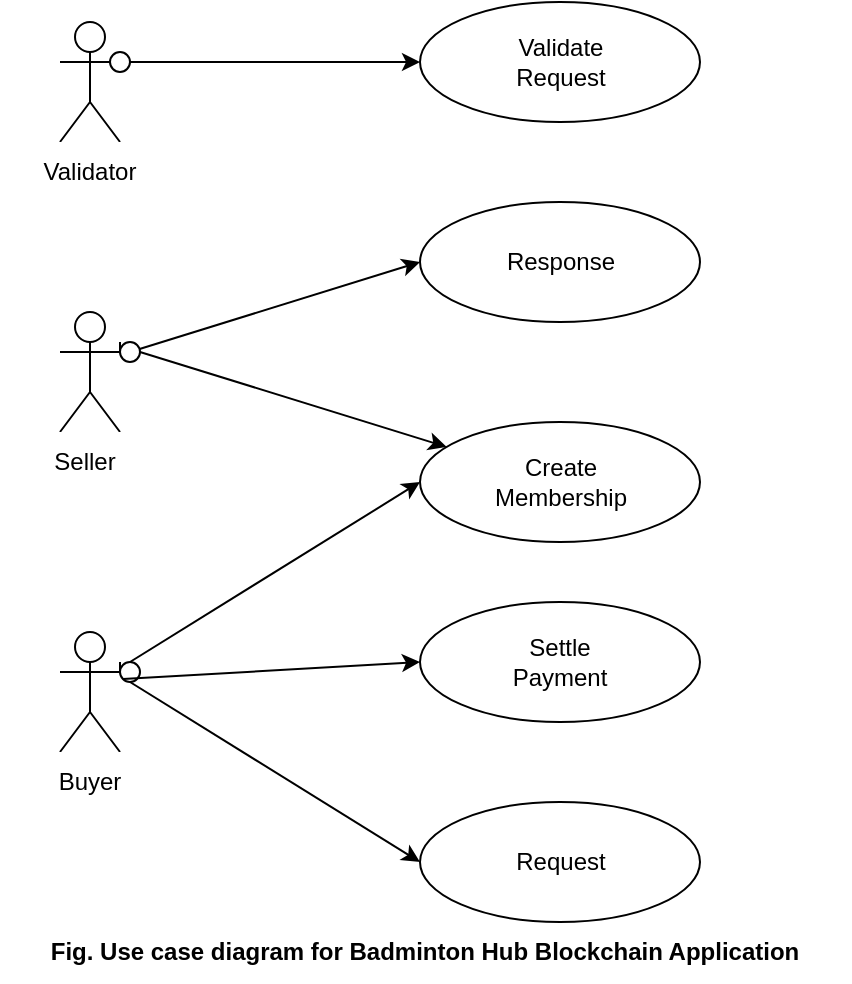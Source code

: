 <mxfile version="16.6.4" type="github">
  <diagram id="mVrhydkxD0Cs-GL3BYvf" name="Page-1">
    <mxGraphModel dx="978" dy="575" grid="1" gridSize="10" guides="1" tooltips="1" connect="1" arrows="1" fold="1" page="1" pageScale="1" pageWidth="850" pageHeight="1100" math="0" shadow="0">
      <root>
        <mxCell id="0" />
        <mxCell id="1" parent="0" />
        <mxCell id="FAFSozOND5ChxRqs9UHx-34" value="`" style="shape=umlActor;verticalLabelPosition=bottom;verticalAlign=top;html=1;outlineConnect=0;" parent="1" vertex="1">
          <mxGeometry x="150" y="175" width="30" height="60" as="geometry" />
        </mxCell>
        <mxCell id="FAFSozOND5ChxRqs9UHx-35" value="Actor" style="shape=umlActor;verticalLabelPosition=bottom;verticalAlign=top;html=1;outlineConnect=0;" parent="1" vertex="1">
          <mxGeometry x="150" y="335" width="30" height="60" as="geometry" />
        </mxCell>
        <mxCell id="FAFSozOND5ChxRqs9UHx-36" value="Actor" style="shape=umlActor;verticalLabelPosition=bottom;verticalAlign=top;html=1;outlineConnect=0;" parent="1" vertex="1">
          <mxGeometry x="150" y="30" width="30" height="60" as="geometry" />
        </mxCell>
        <mxCell id="FAFSozOND5ChxRqs9UHx-37" value="" style="ellipse;whiteSpace=wrap;html=1;" parent="1" vertex="1">
          <mxGeometry x="330" y="230" width="140" height="60" as="geometry" />
        </mxCell>
        <mxCell id="FAFSozOND5ChxRqs9UHx-38" value="Create Membership" style="text;html=1;strokeColor=none;fillColor=none;align=center;verticalAlign=middle;whiteSpace=wrap;rounded=0;" parent="1" vertex="1">
          <mxGeometry x="357.5" y="245" width="85" height="30" as="geometry" />
        </mxCell>
        <mxCell id="FAFSozOND5ChxRqs9UHx-41" value="" style="endArrow=classic;html=1;rounded=0;exitX=1;exitY=0.5;exitDx=0;exitDy=0;" parent="1" source="FAFSozOND5ChxRqs9UHx-62" target="FAFSozOND5ChxRqs9UHx-37" edge="1">
          <mxGeometry width="50" height="50" relative="1" as="geometry">
            <mxPoint x="190" y="190" as="sourcePoint" />
            <mxPoint x="230" y="165" as="targetPoint" />
          </mxGeometry>
        </mxCell>
        <mxCell id="FAFSozOND5ChxRqs9UHx-44" value="" style="endArrow=classic;html=1;rounded=0;entryX=0;entryY=0.5;entryDx=0;entryDy=0;exitX=0.5;exitY=0;exitDx=0;exitDy=0;" parent="1" source="FAFSozOND5ChxRqs9UHx-64" target="FAFSozOND5ChxRqs9UHx-37" edge="1">
          <mxGeometry width="50" height="50" relative="1" as="geometry">
            <mxPoint x="180" y="350" as="sourcePoint" />
            <mxPoint x="230" y="300" as="targetPoint" />
          </mxGeometry>
        </mxCell>
        <mxCell id="FAFSozOND5ChxRqs9UHx-45" value="" style="ellipse;whiteSpace=wrap;html=1;" parent="1" vertex="1">
          <mxGeometry x="330" y="120" width="140" height="60" as="geometry" />
        </mxCell>
        <mxCell id="FAFSozOND5ChxRqs9UHx-46" value="" style="ellipse;whiteSpace=wrap;html=1;" parent="1" vertex="1">
          <mxGeometry x="330" y="420" width="140" height="60" as="geometry" />
        </mxCell>
        <mxCell id="FAFSozOND5ChxRqs9UHx-47" value="Response" style="text;html=1;strokeColor=none;fillColor=none;align=center;verticalAlign=middle;whiteSpace=wrap;rounded=0;" parent="1" vertex="1">
          <mxGeometry x="357.5" y="105" width="85" height="90" as="geometry" />
        </mxCell>
        <mxCell id="FAFSozOND5ChxRqs9UHx-48" value="Request" style="text;html=1;strokeColor=none;fillColor=none;align=center;verticalAlign=middle;whiteSpace=wrap;rounded=0;" parent="1" vertex="1">
          <mxGeometry x="357.5" y="435" width="85" height="30" as="geometry" />
        </mxCell>
        <mxCell id="FAFSozOND5ChxRqs9UHx-49" value="Buyer" style="text;html=1;strokeColor=none;fillColor=#FFFFFF;align=center;verticalAlign=middle;whiteSpace=wrap;rounded=0;" parent="1" vertex="1">
          <mxGeometry x="135" y="395" width="60" height="30" as="geometry" />
        </mxCell>
        <mxCell id="FAFSozOND5ChxRqs9UHx-50" value="Seller" style="text;html=1;align=center;verticalAlign=middle;whiteSpace=wrap;rounded=0;fillColor=#FFFFFF;" parent="1" vertex="1">
          <mxGeometry x="120" y="235" width="85" height="30" as="geometry" />
        </mxCell>
        <mxCell id="FAFSozOND5ChxRqs9UHx-51" value="Validator" style="text;html=1;strokeColor=none;fillColor=#FFFFFF;align=center;verticalAlign=middle;whiteSpace=wrap;rounded=0;" parent="1" vertex="1">
          <mxGeometry x="135" y="90" width="60" height="30" as="geometry" />
        </mxCell>
        <mxCell id="FAFSozOND5ChxRqs9UHx-52" value="" style="endArrow=classic;html=1;rounded=0;entryX=0;entryY=0.5;entryDx=0;entryDy=0;startArrow=none;" parent="1" source="FAFSozOND5ChxRqs9UHx-62" target="FAFSozOND5ChxRqs9UHx-45" edge="1">
          <mxGeometry width="50" height="50" relative="1" as="geometry">
            <mxPoint x="180" y="190" as="sourcePoint" />
            <mxPoint x="230" y="140" as="targetPoint" />
          </mxGeometry>
        </mxCell>
        <mxCell id="FAFSozOND5ChxRqs9UHx-53" value="" style="endArrow=classic;html=1;rounded=0;entryX=0;entryY=0.5;entryDx=0;entryDy=0;startArrow=none;exitX=0.5;exitY=1;exitDx=0;exitDy=0;" parent="1" source="FAFSozOND5ChxRqs9UHx-64" target="FAFSozOND5ChxRqs9UHx-46" edge="1">
          <mxGeometry width="50" height="50" relative="1" as="geometry">
            <mxPoint x="180" y="350" as="sourcePoint" />
            <mxPoint x="230" y="300" as="targetPoint" />
          </mxGeometry>
        </mxCell>
        <mxCell id="FAFSozOND5ChxRqs9UHx-54" value="" style="endArrow=classic;html=1;rounded=0;startArrow=none;" parent="1" source="FAFSozOND5ChxRqs9UHx-57" edge="1">
          <mxGeometry width="50" height="50" relative="1" as="geometry">
            <mxPoint x="180" y="50" as="sourcePoint" />
            <mxPoint x="330" y="50" as="targetPoint" />
          </mxGeometry>
        </mxCell>
        <mxCell id="FAFSozOND5ChxRqs9UHx-55" value="" style="ellipse;whiteSpace=wrap;html=1;" parent="1" vertex="1">
          <mxGeometry x="330" y="20" width="140" height="60" as="geometry" />
        </mxCell>
        <mxCell id="FAFSozOND5ChxRqs9UHx-56" value="Validate Request" style="text;html=1;strokeColor=none;fillColor=none;align=center;verticalAlign=middle;whiteSpace=wrap;rounded=0;" parent="1" vertex="1">
          <mxGeometry x="357.5" y="35" width="85" height="30" as="geometry" />
        </mxCell>
        <mxCell id="FAFSozOND5ChxRqs9UHx-57" value="" style="ellipse;whiteSpace=wrap;html=1;aspect=fixed;" parent="1" vertex="1">
          <mxGeometry x="175" y="45" width="10" height="10" as="geometry" />
        </mxCell>
        <mxCell id="FAFSozOND5ChxRqs9UHx-58" value="" style="endArrow=none;html=1;rounded=0;" parent="1" target="FAFSozOND5ChxRqs9UHx-57" edge="1">
          <mxGeometry width="50" height="50" relative="1" as="geometry">
            <mxPoint x="180" y="50" as="sourcePoint" />
            <mxPoint x="330" y="50" as="targetPoint" />
          </mxGeometry>
        </mxCell>
        <mxCell id="FAFSozOND5ChxRqs9UHx-62" value="" style="ellipse;whiteSpace=wrap;html=1;aspect=fixed;" parent="1" vertex="1">
          <mxGeometry x="180" y="190" width="10" height="10" as="geometry" />
        </mxCell>
        <mxCell id="FAFSozOND5ChxRqs9UHx-63" value="" style="endArrow=none;html=1;rounded=0;entryX=0;entryY=0.5;entryDx=0;entryDy=0;" parent="1" target="FAFSozOND5ChxRqs9UHx-62" edge="1">
          <mxGeometry width="50" height="50" relative="1" as="geometry">
            <mxPoint x="180" y="190" as="sourcePoint" />
            <mxPoint x="330" y="150" as="targetPoint" />
          </mxGeometry>
        </mxCell>
        <mxCell id="FAFSozOND5ChxRqs9UHx-64" value="" style="ellipse;whiteSpace=wrap;html=1;aspect=fixed;" parent="1" vertex="1">
          <mxGeometry x="180" y="350" width="10" height="10" as="geometry" />
        </mxCell>
        <mxCell id="FAFSozOND5ChxRqs9UHx-65" value="" style="endArrow=none;html=1;rounded=0;entryX=0;entryY=0.5;entryDx=0;entryDy=0;" parent="1" target="FAFSozOND5ChxRqs9UHx-64" edge="1">
          <mxGeometry width="50" height="50" relative="1" as="geometry">
            <mxPoint x="180" y="350" as="sourcePoint" />
            <mxPoint x="330" y="400" as="targetPoint" />
          </mxGeometry>
        </mxCell>
        <mxCell id="FAFSozOND5ChxRqs9UHx-69" value="&lt;b&gt;Fig. Use case diagram for Badminton Hub Blockchain Application&lt;/b&gt;" style="text;html=1;strokeColor=none;fillColor=none;align=center;verticalAlign=middle;whiteSpace=wrap;rounded=0;" parent="1" vertex="1">
          <mxGeometry x="120" y="480" width="425" height="30" as="geometry" />
        </mxCell>
        <mxCell id="YJHCWp5jNgbfwm5vsmOv-2" value="" style="ellipse;whiteSpace=wrap;html=1;" vertex="1" parent="1">
          <mxGeometry x="330" y="320" width="140" height="60" as="geometry" />
        </mxCell>
        <mxCell id="YJHCWp5jNgbfwm5vsmOv-3" value="Settle Payment" style="text;html=1;strokeColor=none;fillColor=none;align=center;verticalAlign=middle;whiteSpace=wrap;rounded=0;" vertex="1" parent="1">
          <mxGeometry x="370" y="335" width="60" height="30" as="geometry" />
        </mxCell>
        <mxCell id="YJHCWp5jNgbfwm5vsmOv-13" value="" style="endArrow=classic;html=1;rounded=0;exitX=0;exitY=1;exitDx=0;exitDy=0;entryX=0;entryY=0.5;entryDx=0;entryDy=0;" edge="1" parent="1" source="FAFSozOND5ChxRqs9UHx-64" target="YJHCWp5jNgbfwm5vsmOv-2">
          <mxGeometry width="50" height="50" relative="1" as="geometry">
            <mxPoint x="290" y="300" as="sourcePoint" />
            <mxPoint x="340" y="250" as="targetPoint" />
          </mxGeometry>
        </mxCell>
      </root>
    </mxGraphModel>
  </diagram>
</mxfile>
